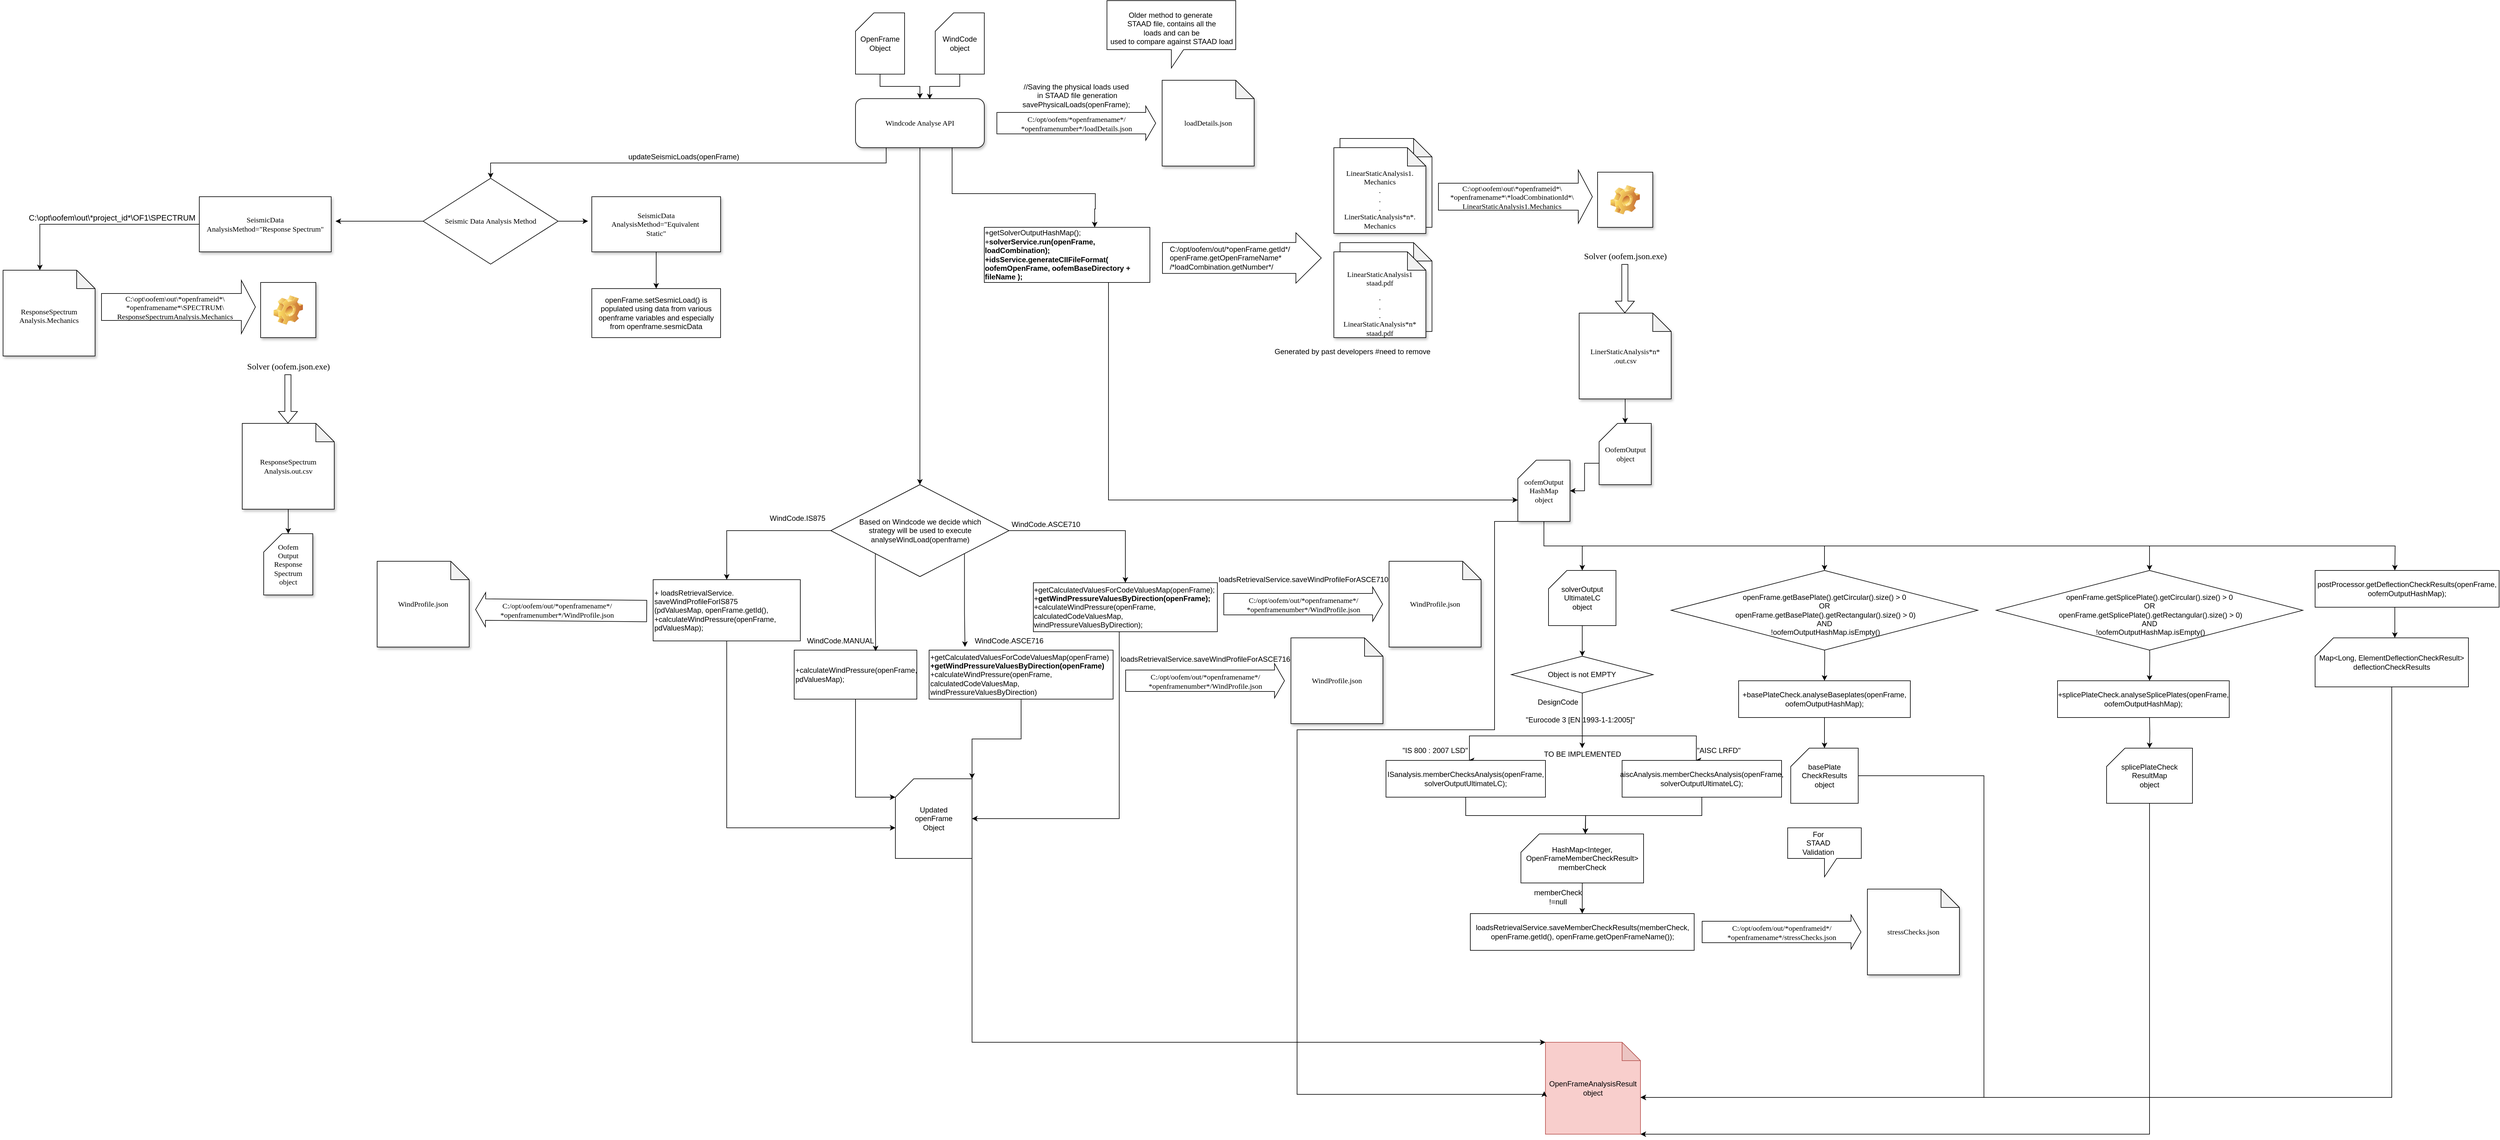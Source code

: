 <mxfile version="24.5.4" type="github">
  <diagram name="Page-1" id="gFpB4Y96WSaDHEssy0J5">
    <mxGraphModel dx="3086" dy="1885" grid="1" gridSize="10" guides="1" tooltips="1" connect="1" arrows="1" fold="1" page="1" pageScale="1" pageWidth="850" pageHeight="1100" math="0" shadow="0">
      <root>
        <mxCell id="0" />
        <mxCell id="1" parent="0" />
        <mxCell id="mAeNzz2RMLpjk2Fveywg-90" value="" style="shape=note;whiteSpace=wrap;html=1;backgroundOutline=1;darkOpacity=0.05;" vertex="1" parent="1">
          <mxGeometry x="1200" y="185" width="150" height="145" as="geometry" />
        </mxCell>
        <mxCell id="mAeNzz2RMLpjk2Fveywg-38" style="edgeStyle=orthogonalEdgeStyle;rounded=0;orthogonalLoop=1;jettySize=auto;html=1;exitX=0.5;exitY=1;exitDx=0;exitDy=0;entryX=0.5;entryY=0;entryDx=0;entryDy=0;" edge="1" parent="1" source="mAeNzz2RMLpjk2Fveywg-2" target="mAeNzz2RMLpjk2Fveywg-37">
          <mxGeometry relative="1" as="geometry">
            <Array as="points">
              <mxPoint x="460" y="200" />
              <mxPoint x="460" y="225" />
              <mxPoint x="-185" y="225" />
            </Array>
          </mxGeometry>
        </mxCell>
        <mxCell id="mAeNzz2RMLpjk2Fveywg-46" style="edgeStyle=orthogonalEdgeStyle;rounded=0;orthogonalLoop=1;jettySize=auto;html=1;exitX=0.5;exitY=1;exitDx=0;exitDy=0;entryX=0.5;entryY=0;entryDx=0;entryDy=0;entryPerimeter=0;" edge="1" parent="1" source="mAeNzz2RMLpjk2Fveywg-2" target="mAeNzz2RMLpjk2Fveywg-48">
          <mxGeometry relative="1" as="geometry">
            <mxPoint x="515" y="295" as="targetPoint" />
          </mxGeometry>
        </mxCell>
        <mxCell id="mAeNzz2RMLpjk2Fveywg-83" style="edgeStyle=orthogonalEdgeStyle;rounded=0;orthogonalLoop=1;jettySize=auto;html=1;exitX=0.75;exitY=1;exitDx=0;exitDy=0;" edge="1" parent="1" source="mAeNzz2RMLpjk2Fveywg-2">
          <mxGeometry relative="1" as="geometry">
            <mxPoint x="800" y="330" as="targetPoint" />
            <mxPoint x="567.5" y="250" as="sourcePoint" />
            <Array as="points">
              <mxPoint x="567" y="275" />
              <mxPoint x="801" y="275" />
              <mxPoint x="801" y="300" />
            </Array>
          </mxGeometry>
        </mxCell>
        <mxCell id="mAeNzz2RMLpjk2Fveywg-2" value="&lt;font style=&quot;font-size: 12px;&quot;&gt;Windcode Analyse API&lt;/font&gt;" style="rounded=1;whiteSpace=wrap;html=1;shadow=1;labelBackgroundColor=none;strokeWidth=1;fontFamily=Verdana;fontSize=8;align=center;" vertex="1" parent="1">
          <mxGeometry x="410" y="120" width="210" height="80" as="geometry" />
        </mxCell>
        <mxCell id="mAeNzz2RMLpjk2Fveywg-3" style="edgeStyle=orthogonalEdgeStyle;rounded=0;orthogonalLoop=1;jettySize=auto;html=1;exitX=0.5;exitY=1;exitDx=0;exitDy=0;exitPerimeter=0;entryX=0.5;entryY=0;entryDx=0;entryDy=0;" edge="1" parent="1" source="mAeNzz2RMLpjk2Fveywg-4" target="mAeNzz2RMLpjk2Fveywg-2">
          <mxGeometry relative="1" as="geometry" />
        </mxCell>
        <mxCell id="mAeNzz2RMLpjk2Fveywg-4" value="OpenFrame&lt;div&gt;Object&lt;/div&gt;" style="shape=card;whiteSpace=wrap;html=1;" vertex="1" parent="1">
          <mxGeometry x="410" y="-20" width="80" height="100" as="geometry" />
        </mxCell>
        <mxCell id="mAeNzz2RMLpjk2Fveywg-6" value="&lt;font style=&quot;font-size: 12px;&quot;&gt;SeismicData&lt;/font&gt;&lt;div style=&quot;font-size: 12px;&quot;&gt;&lt;font style=&quot;font-size: 12px;&quot;&gt;AnalysisMethod=&quot;Response Spectrum&quot;&lt;/font&gt;&lt;/div&gt;" style="whiteSpace=wrap;html=1;fontSize=8;fontFamily=Verdana;rounded=0;shadow=1;labelBackgroundColor=none;strokeWidth=1;strokeColor=default;align=center;verticalAlign=middle;fontColor=default;fillColor=default;" vertex="1" parent="1">
          <mxGeometry x="-660" y="280" width="215" height="90" as="geometry" />
        </mxCell>
        <mxCell id="mAeNzz2RMLpjk2Fveywg-8" value="&lt;br&gt;&lt;div style=&quot;&quot;&gt;&lt;font style=&quot;&quot;&gt;&lt;span style=&quot;background-color: initial; font-size: 12px;&quot;&gt;ResponseSpectrum&lt;/span&gt;&lt;/font&gt;&lt;/div&gt;&lt;div style=&quot;&quot;&gt;&lt;font style=&quot;&quot;&gt;&lt;span style=&quot;background-color: initial; font-size: 12px;&quot;&gt;Analysis&lt;/span&gt;&lt;span style=&quot;font-size: 12px;&quot;&gt;.Mechanics&lt;/span&gt;&lt;br&gt;&lt;/font&gt;&lt;/div&gt;" style="shape=note;whiteSpace=wrap;html=1;backgroundOutline=1;darkOpacity=0.05;rounded=0;shadow=1;strokeColor=default;strokeWidth=1;align=center;verticalAlign=middle;fontFamily=Verdana;fontSize=8;fontColor=default;labelBackgroundColor=none;fillColor=default;" vertex="1" parent="1">
          <mxGeometry x="-980" y="400" width="150" height="140" as="geometry" />
        </mxCell>
        <mxCell id="mAeNzz2RMLpjk2Fveywg-9" value="" style="shape=flexArrow;endArrow=classic;html=1;rounded=0;fontFamily=Verdana;fontSize=8;fontColor=default;labelBackgroundColor=none;width=35;endSize=5.09;" edge="1" parent="1">
          <mxGeometry width="50" height="50" relative="1" as="geometry">
            <mxPoint x="640" y="160" as="sourcePoint" />
            <mxPoint x="900" y="160" as="targetPoint" />
          </mxGeometry>
        </mxCell>
        <mxCell id="mAeNzz2RMLpjk2Fveywg-10" value="&lt;font style=&quot;text-wrap: wrap; font-size: 12px;&quot;&gt;C:/opt/oofem/*openframename*/&lt;/font&gt;&lt;div&gt;&lt;font style=&quot;text-wrap: wrap; font-size: 12px;&quot;&gt;*openframenumber*/loadDetails.json&lt;/font&gt;&lt;/div&gt;" style="edgeLabel;html=1;align=center;verticalAlign=middle;resizable=0;points=[];rounded=0;shadow=1;strokeColor=default;strokeWidth=1;fontFamily=Verdana;fontSize=8;fontColor=default;labelBackgroundColor=none;fillColor=default;" vertex="1" connectable="0" parent="mAeNzz2RMLpjk2Fveywg-9">
          <mxGeometry x="-0.764" y="3" relative="1" as="geometry">
            <mxPoint x="99" y="4" as="offset" />
          </mxGeometry>
        </mxCell>
        <mxCell id="mAeNzz2RMLpjk2Fveywg-11" value="&lt;font style=&quot;font-size: 14px;&quot;&gt;Solver (oofem.json.exe)&lt;/font&gt;" style="icon;html=1;image=img/clipart/Gear_128x128.png;rounded=0;shadow=1;strokeColor=default;strokeWidth=1;align=center;verticalAlign=middle;fontFamily=Verdana;fontSize=8;fontColor=default;labelBackgroundColor=none;fillColor=default;" vertex="1" parent="1">
          <mxGeometry x="-560" y="420" width="90" height="90" as="geometry" />
        </mxCell>
        <mxCell id="mAeNzz2RMLpjk2Fveywg-12" value="" style="shape=flexArrow;endArrow=classic;html=1;rounded=0;fontFamily=Verdana;fontSize=8;fontColor=default;labelBackgroundColor=none;" edge="1" parent="1">
          <mxGeometry width="50" height="50" relative="1" as="geometry">
            <mxPoint x="-515.5" y="570" as="sourcePoint" />
            <mxPoint x="-515.5" y="650" as="targetPoint" />
          </mxGeometry>
        </mxCell>
        <mxCell id="mAeNzz2RMLpjk2Fveywg-13" value="&lt;div style=&quot;&quot;&gt;&lt;span style=&quot;font-size: 12px;&quot;&gt;ResponseSpectrum&lt;/span&gt;&lt;/div&gt;&lt;div style=&quot;&quot;&gt;&lt;span style=&quot;font-size: 12px;&quot;&gt;Analysis.out.csv&lt;/span&gt;&lt;br&gt;&lt;/div&gt;" style="shape=note;whiteSpace=wrap;html=1;backgroundOutline=1;darkOpacity=0.05;rounded=0;shadow=1;strokeColor=default;strokeWidth=1;align=center;verticalAlign=middle;fontFamily=Verdana;fontSize=8;fontColor=default;labelBackgroundColor=none;fillColor=default;" vertex="1" parent="1">
          <mxGeometry x="-590" y="650" width="150" height="140" as="geometry" />
        </mxCell>
        <mxCell id="mAeNzz2RMLpjk2Fveywg-14" value="" style="shape=flexArrow;endArrow=classic;html=1;rounded=0;fontFamily=Verdana;fontSize=8;fontColor=default;labelBackgroundColor=none;width=44;endSize=7.33;endWidth=42;" edge="1" parent="1">
          <mxGeometry width="50" height="50" relative="1" as="geometry">
            <mxPoint x="-820" y="460" as="sourcePoint" />
            <mxPoint x="-568" y="460" as="targetPoint" />
            <Array as="points" />
          </mxGeometry>
        </mxCell>
        <mxCell id="mAeNzz2RMLpjk2Fveywg-15" value="&lt;span style=&quot;font-size: 12px; text-wrap: wrap;&quot;&gt;C:\opt\oofem\out\*openframeid*&lt;/span&gt;&lt;span style=&quot;background-color: initial; text-wrap: wrap; font-size: 12px;&quot;&gt;\&lt;/span&gt;&lt;div&gt;&lt;span style=&quot;background-color: initial; text-wrap: wrap; font-size: 12px;&quot;&gt;*openframename*\&lt;/span&gt;&lt;span style=&quot;background-color: initial; text-wrap: wrap; font-size: 12px;&quot;&gt;SPECTRUM\&lt;/span&gt;&lt;/div&gt;&lt;div&gt;&lt;span style=&quot;background-color: initial; text-wrap: wrap; font-size: 12px;&quot;&gt;ResponseSpectrum&lt;/span&gt;&lt;span style=&quot;text-wrap: wrap; background-color: initial; font-size: 12px;&quot;&gt;Analysis&lt;/span&gt;&lt;span style=&quot;text-wrap: wrap; background-color: initial; font-size: 12px;&quot;&gt;.Mechanics&lt;/span&gt;&lt;/div&gt;" style="edgeLabel;html=1;align=center;verticalAlign=middle;resizable=0;points=[];rounded=0;shadow=1;strokeColor=default;strokeWidth=1;fontFamily=Verdana;fontSize=8;fontColor=default;labelBackgroundColor=none;fillColor=default;" vertex="1" connectable="0" parent="mAeNzz2RMLpjk2Fveywg-14">
          <mxGeometry x="0.24" y="-4" relative="1" as="geometry">
            <mxPoint x="-36" y="-3" as="offset" />
          </mxGeometry>
        </mxCell>
        <mxCell id="mAeNzz2RMLpjk2Fveywg-16" value="&lt;font style=&quot;font-size: 12px;&quot;&gt;Oofem&lt;/font&gt;&lt;div&gt;&lt;font style=&quot;font-size: 12px;&quot;&gt;Output&lt;/font&gt;&lt;div&gt;&lt;font style=&quot;font-size: 12px;&quot;&gt;Response&lt;/font&gt;&lt;/div&gt;&lt;div&gt;&lt;font style=&quot;font-size: 12px;&quot;&gt;Spectrum&lt;/font&gt;&lt;/div&gt;&lt;/div&gt;&lt;div&gt;&lt;font style=&quot;font-size: 12px;&quot;&gt;object&lt;/font&gt;&lt;/div&gt;" style="shape=card;whiteSpace=wrap;html=1;rounded=0;shadow=1;strokeColor=default;strokeWidth=1;align=center;verticalAlign=middle;fontFamily=Verdana;fontSize=8;fontColor=default;labelBackgroundColor=none;fillColor=default;" vertex="1" parent="1">
          <mxGeometry x="-555" y="830" width="80" height="100" as="geometry" />
        </mxCell>
        <mxCell id="mAeNzz2RMLpjk2Fveywg-17" style="edgeStyle=orthogonalEdgeStyle;rounded=0;orthogonalLoop=1;jettySize=auto;html=1;exitX=0.5;exitY=1;exitDx=0;exitDy=0;exitPerimeter=0;entryX=0.5;entryY=0;entryDx=0;entryDy=0;entryPerimeter=0;fontFamily=Verdana;fontSize=8;fontColor=default;labelBackgroundColor=none;" edge="1" parent="1" source="mAeNzz2RMLpjk2Fveywg-13" target="mAeNzz2RMLpjk2Fveywg-16">
          <mxGeometry relative="1" as="geometry" />
        </mxCell>
        <mxCell id="mAeNzz2RMLpjk2Fveywg-18" value="WindCode object" style="shape=card;whiteSpace=wrap;html=1;" vertex="1" parent="1">
          <mxGeometry x="540" y="-20" width="80" height="100" as="geometry" />
        </mxCell>
        <mxCell id="mAeNzz2RMLpjk2Fveywg-19" style="edgeStyle=orthogonalEdgeStyle;rounded=0;orthogonalLoop=1;jettySize=auto;html=1;entryX=0.576;entryY=0.013;entryDx=0;entryDy=0;entryPerimeter=0;" edge="1" parent="1" source="mAeNzz2RMLpjk2Fveywg-18" target="mAeNzz2RMLpjk2Fveywg-2">
          <mxGeometry relative="1" as="geometry" />
        </mxCell>
        <mxCell id="mAeNzz2RMLpjk2Fveywg-23" value="&lt;div style=&quot;&quot;&gt;&lt;font style=&quot;&quot;&gt;&lt;font style=&quot;font-size: 12px;&quot;&gt;loadDetails.json&lt;/font&gt;&lt;br&gt;&lt;/font&gt;&lt;/div&gt;" style="shape=note;whiteSpace=wrap;html=1;backgroundOutline=1;darkOpacity=0.05;rounded=0;shadow=1;strokeColor=default;strokeWidth=1;align=center;verticalAlign=middle;fontFamily=Verdana;fontSize=8;fontColor=default;labelBackgroundColor=none;fillColor=default;" vertex="1" parent="1">
          <mxGeometry x="910" y="90" width="150" height="140" as="geometry" />
        </mxCell>
        <mxCell id="mAeNzz2RMLpjk2Fveywg-24" value="&lt;div&gt;//Saving the physical loads used&lt;/div&gt;&lt;div&gt;&amp;nbsp;in STAAD file generation&lt;/div&gt;&lt;div&gt;&lt;span style=&quot;white-space: normal;&quot;&gt;savePhysicalLoads(openFrame);&lt;/span&gt;&lt;/div&gt;" style="text;html=1;align=center;verticalAlign=middle;whiteSpace=wrap;rounded=0;" vertex="1" parent="1">
          <mxGeometry x="630" y="100" width="280" height="30" as="geometry" />
        </mxCell>
        <mxCell id="mAeNzz2RMLpjk2Fveywg-25" value="updateSeismicLoads(openFrame)" style="text;html=1;align=center;verticalAlign=middle;whiteSpace=wrap;rounded=0;" vertex="1" parent="1">
          <mxGeometry x="100" y="200" width="60" height="30" as="geometry" />
        </mxCell>
        <mxCell id="mAeNzz2RMLpjk2Fveywg-45" style="edgeStyle=orthogonalEdgeStyle;rounded=0;orthogonalLoop=1;jettySize=auto;html=1;exitX=0.5;exitY=1;exitDx=0;exitDy=0;entryX=0.5;entryY=0;entryDx=0;entryDy=0;" edge="1" parent="1" source="mAeNzz2RMLpjk2Fveywg-26" target="mAeNzz2RMLpjk2Fveywg-44">
          <mxGeometry relative="1" as="geometry" />
        </mxCell>
        <mxCell id="mAeNzz2RMLpjk2Fveywg-26" value="&lt;font style=&quot;font-size: 12px;&quot;&gt;SeismicData&lt;/font&gt;&lt;div style=&quot;font-size: 12px;&quot;&gt;&lt;span style=&quot;background-color: initial;&quot;&gt;&lt;font style=&quot;font-size: 12px;&quot;&gt;AnalysisMethod=&quot;Equivalent&amp;nbsp;&lt;/font&gt;&lt;/span&gt;&lt;/div&gt;&lt;div style=&quot;font-size: 12px;&quot;&gt;&lt;span style=&quot;background-color: initial;&quot;&gt;&lt;font style=&quot;font-size: 12px;&quot;&gt;Static&quot;&lt;/font&gt;&lt;/span&gt;&lt;br&gt;&lt;/div&gt;" style="whiteSpace=wrap;html=1;fontSize=8;fontFamily=Verdana;rounded=0;shadow=1;labelBackgroundColor=none;strokeWidth=1;strokeColor=default;align=center;verticalAlign=middle;fontColor=default;fillColor=default;" vertex="1" parent="1">
          <mxGeometry x="-20" y="280" width="210" height="90" as="geometry" />
        </mxCell>
        <mxCell id="mAeNzz2RMLpjk2Fveywg-29" value="&lt;font style=&quot;font-size: 13px;&quot;&gt;C:\opt\oofem\out\*project_id*\OF1\SPECTRUM&lt;/font&gt;" style="text;whiteSpace=wrap;html=1;" vertex="1" parent="1">
          <mxGeometry x="-940" y="300" width="330" height="40" as="geometry" />
        </mxCell>
        <mxCell id="mAeNzz2RMLpjk2Fveywg-37" value="&lt;font style=&quot;font-family: Verdana;&quot;&gt;Seismic Data&amp;nbsp;&lt;/font&gt;&lt;span style=&quot;font-family: Verdana; background-color: initial;&quot;&gt;Analysis Method&lt;/span&gt;" style="rhombus;whiteSpace=wrap;html=1;" vertex="1" parent="1">
          <mxGeometry x="-295" y="250" width="220" height="140" as="geometry" />
        </mxCell>
        <mxCell id="mAeNzz2RMLpjk2Fveywg-39" style="edgeStyle=orthogonalEdgeStyle;rounded=0;orthogonalLoop=1;jettySize=auto;html=1;exitX=0;exitY=0.5;exitDx=0;exitDy=0;entryX=0;entryY=0;entryDx=60;entryDy=0;entryPerimeter=0;" edge="1" parent="1" source="mAeNzz2RMLpjk2Fveywg-6" target="mAeNzz2RMLpjk2Fveywg-8">
          <mxGeometry relative="1" as="geometry" />
        </mxCell>
        <mxCell id="mAeNzz2RMLpjk2Fveywg-40" style="edgeStyle=orthogonalEdgeStyle;rounded=0;orthogonalLoop=1;jettySize=auto;html=1;exitX=0;exitY=0.5;exitDx=0;exitDy=0;entryX=1.033;entryY=0.444;entryDx=0;entryDy=0;entryPerimeter=0;" edge="1" parent="1" source="mAeNzz2RMLpjk2Fveywg-37" target="mAeNzz2RMLpjk2Fveywg-6">
          <mxGeometry relative="1" as="geometry" />
        </mxCell>
        <mxCell id="mAeNzz2RMLpjk2Fveywg-41" style="edgeStyle=orthogonalEdgeStyle;rounded=0;orthogonalLoop=1;jettySize=auto;html=1;exitX=1;exitY=0.5;exitDx=0;exitDy=0;entryX=-0.029;entryY=0.444;entryDx=0;entryDy=0;entryPerimeter=0;" edge="1" parent="1" source="mAeNzz2RMLpjk2Fveywg-37" target="mAeNzz2RMLpjk2Fveywg-26">
          <mxGeometry relative="1" as="geometry" />
        </mxCell>
        <mxCell id="mAeNzz2RMLpjk2Fveywg-44" value="openFrame.setSesmicLoad() is populated using data from various openframe variables and especially from openframe.sesmicData" style="rounded=0;whiteSpace=wrap;html=1;" vertex="1" parent="1">
          <mxGeometry x="-20" y="430" width="210" height="80" as="geometry" />
        </mxCell>
        <mxCell id="mAeNzz2RMLpjk2Fveywg-51" style="edgeStyle=orthogonalEdgeStyle;rounded=0;orthogonalLoop=1;jettySize=auto;html=1;exitX=0;exitY=0.5;exitDx=0;exitDy=0;entryX=0.5;entryY=0;entryDx=0;entryDy=0;" edge="1" parent="1" source="mAeNzz2RMLpjk2Fveywg-48" target="mAeNzz2RMLpjk2Fveywg-52">
          <mxGeometry relative="1" as="geometry">
            <mxPoint x="350.0" y="430" as="targetPoint" />
          </mxGeometry>
        </mxCell>
        <mxCell id="mAeNzz2RMLpjk2Fveywg-67" style="edgeStyle=orthogonalEdgeStyle;rounded=0;orthogonalLoop=1;jettySize=auto;html=1;exitX=1;exitY=1;exitDx=0;exitDy=0;entryX=0.195;entryY=-0.066;entryDx=0;entryDy=0;entryPerimeter=0;" edge="1" parent="1" source="mAeNzz2RMLpjk2Fveywg-48" target="mAeNzz2RMLpjk2Fveywg-65">
          <mxGeometry relative="1" as="geometry">
            <mxPoint x="587.143" y="880" as="targetPoint" />
          </mxGeometry>
        </mxCell>
        <mxCell id="mAeNzz2RMLpjk2Fveywg-68" style="edgeStyle=orthogonalEdgeStyle;rounded=0;orthogonalLoop=1;jettySize=auto;html=1;exitX=1;exitY=0.5;exitDx=0;exitDy=0;entryX=0.5;entryY=0;entryDx=0;entryDy=0;" edge="1" parent="1" source="mAeNzz2RMLpjk2Fveywg-48" target="mAeNzz2RMLpjk2Fveywg-59">
          <mxGeometry relative="1" as="geometry" />
        </mxCell>
        <mxCell id="mAeNzz2RMLpjk2Fveywg-48" value="Based on Windcode we decide which&lt;div&gt;strategy will be used to execute&lt;/div&gt;&lt;div&gt;analyseWindLoad(openframe)&lt;br&gt;&lt;/div&gt;" style="rhombus;whiteSpace=wrap;html=1;" vertex="1" parent="1">
          <mxGeometry x="369.69" y="750" width="290.62" height="150" as="geometry" />
        </mxCell>
        <mxCell id="mAeNzz2RMLpjk2Fveywg-52" value="&lt;span style=&quot;background-color: initial;&quot;&gt;+ loadsRetrievalService.&lt;/span&gt;&lt;br&gt;&lt;span style=&quot;background-color: initial;&quot;&gt;saveWindProfileForIS875&lt;/span&gt;&lt;br&gt;&lt;span style=&quot;background-color: initial;&quot;&gt;(&lt;/span&gt;&lt;span style=&quot;background-color: initial;&quot;&gt;pdValuesMap, openFrame.getId(),&amp;nbsp;&lt;/span&gt;&lt;br&gt;&lt;div style=&quot;&quot;&gt;&lt;span style=&quot;background-color: initial;&quot;&gt;+calculateWindPressure(openFrame, pdValuesMap);&lt;/span&gt;&lt;/div&gt;" style="rounded=0;whiteSpace=wrap;html=1;align=left;" vertex="1" parent="1">
          <mxGeometry x="80" y="905" width="240" height="100" as="geometry" />
        </mxCell>
        <mxCell id="mAeNzz2RMLpjk2Fveywg-53" value="WindCode.IS875" style="text;html=1;align=center;verticalAlign=middle;resizable=0;points=[];autosize=1;strokeColor=none;fillColor=none;" vertex="1" parent="1">
          <mxGeometry x="259.69" y="790" width="110" height="30" as="geometry" />
        </mxCell>
        <mxCell id="mAeNzz2RMLpjk2Fveywg-55" value="WindCode.ASCE716" style="text;html=1;align=center;verticalAlign=middle;resizable=0;points=[];autosize=1;strokeColor=none;fillColor=none;" vertex="1" parent="1">
          <mxGeometry x="590" y="990" width="140" height="30" as="geometry" />
        </mxCell>
        <mxCell id="mAeNzz2RMLpjk2Fveywg-56" value="WindCode.ASCE710" style="text;html=1;align=center;verticalAlign=middle;resizable=0;points=[];autosize=1;strokeColor=none;fillColor=none;" vertex="1" parent="1">
          <mxGeometry x="650" y="800" width="140" height="30" as="geometry" />
        </mxCell>
        <mxCell id="mAeNzz2RMLpjk2Fveywg-58" value="+calculateWindPressure(openFrame, pdValuesMap);" style="rounded=0;whiteSpace=wrap;html=1;align=left;" vertex="1" parent="1">
          <mxGeometry x="310" y="1020" width="200" height="80" as="geometry" />
        </mxCell>
        <mxCell id="mAeNzz2RMLpjk2Fveywg-59" value="&lt;div style=&quot;text-align: left;&quot;&gt;&lt;span style=&quot;background-color: initial;&quot;&gt;+getCalculatedValuesForCodeValuesMap(openFrame);&lt;/span&gt;&lt;/div&gt;&lt;div&gt;&lt;div style=&quot;text-align: left;&quot;&gt;&lt;span style=&quot;background-color: initial;&quot;&gt;+&lt;/span&gt;&lt;b style=&quot;background-color: initial;&quot;&gt;getWindPressureValuesByDirection(openFrame);&lt;/b&gt;&lt;/div&gt;&lt;div style=&quot;text-align: left;&quot;&gt;+calculateWindPressure(openFrame, calculatedCodeValuesMap, windPressureValuesByDirection);&lt;br&gt;&lt;/div&gt;&lt;/div&gt;" style="rounded=0;whiteSpace=wrap;html=1;" vertex="1" parent="1">
          <mxGeometry x="700" y="910" width="300" height="80" as="geometry" />
        </mxCell>
        <mxCell id="mAeNzz2RMLpjk2Fveywg-62" value="WindCode.MANUAL" style="text;html=1;align=center;verticalAlign=middle;resizable=0;points=[];autosize=1;strokeColor=none;fillColor=none;" vertex="1" parent="1">
          <mxGeometry x="320" y="990" width="130" height="30" as="geometry" />
        </mxCell>
        <mxCell id="mAeNzz2RMLpjk2Fveywg-65" value="+getCalculatedValuesForCodeValuesMap(openFrame)&lt;div&gt;&lt;b&gt;+getWindPressureValuesByDirection(openFrame)&lt;/b&gt;&lt;br&gt;&lt;/div&gt;&lt;div&gt;+calculateWindPressure(openFrame, calculatedCodeValuesMap, windPressureValuesByDirection)&lt;/div&gt;" style="rounded=0;whiteSpace=wrap;html=1;align=left;" vertex="1" parent="1">
          <mxGeometry x="530" y="1020" width="300" height="80" as="geometry" />
        </mxCell>
        <mxCell id="mAeNzz2RMLpjk2Fveywg-66" style="edgeStyle=orthogonalEdgeStyle;rounded=0;orthogonalLoop=1;jettySize=auto;html=1;exitX=0;exitY=1;exitDx=0;exitDy=0;entryX=0.664;entryY=0.023;entryDx=0;entryDy=0;entryPerimeter=0;" edge="1" parent="1" source="mAeNzz2RMLpjk2Fveywg-48" target="mAeNzz2RMLpjk2Fveywg-58">
          <mxGeometry relative="1" as="geometry" />
        </mxCell>
        <mxCell id="mAeNzz2RMLpjk2Fveywg-70" value="" style="shape=flexArrow;endArrow=classic;html=1;rounded=0;fontFamily=Verdana;fontSize=8;fontColor=default;labelBackgroundColor=none;width=35;endSize=5.09;" edge="1" parent="1">
          <mxGeometry width="50" height="50" relative="1" as="geometry">
            <mxPoint x="1010" y="945" as="sourcePoint" />
            <mxPoint x="1270" y="945" as="targetPoint" />
          </mxGeometry>
        </mxCell>
        <mxCell id="mAeNzz2RMLpjk2Fveywg-71" value="&lt;font style=&quot;text-wrap: wrap; font-size: 12px;&quot;&gt;C:/opt/oofem/out/*openframename*/&lt;/font&gt;&lt;div&gt;&lt;font style=&quot;text-wrap: wrap; font-size: 12px;&quot;&gt;*openframenumber*/WindProfile.json&lt;/font&gt;&lt;/div&gt;" style="edgeLabel;html=1;align=center;verticalAlign=middle;resizable=0;points=[];rounded=0;shadow=1;strokeColor=default;strokeWidth=1;fontFamily=Verdana;fontSize=8;fontColor=default;labelBackgroundColor=none;fillColor=default;" vertex="1" connectable="0" parent="mAeNzz2RMLpjk2Fveywg-70">
          <mxGeometry x="-0.764" y="3" relative="1" as="geometry">
            <mxPoint x="99" y="4" as="offset" />
          </mxGeometry>
        </mxCell>
        <mxCell id="mAeNzz2RMLpjk2Fveywg-72" value="&lt;div style=&quot;&quot;&gt;&lt;font style=&quot;&quot;&gt;&lt;font style=&quot;font-size: 12px;&quot;&gt;WindProfile.json&lt;/font&gt;&lt;br&gt;&lt;/font&gt;&lt;/div&gt;" style="shape=note;whiteSpace=wrap;html=1;backgroundOutline=1;darkOpacity=0.05;rounded=0;shadow=1;strokeColor=default;strokeWidth=1;align=center;verticalAlign=middle;fontFamily=Verdana;fontSize=8;fontColor=default;labelBackgroundColor=none;fillColor=default;" vertex="1" parent="1">
          <mxGeometry x="1280" y="875" width="150" height="140" as="geometry" />
        </mxCell>
        <mxCell id="mAeNzz2RMLpjk2Fveywg-73" value="loadsRetrievalService.saveWindProfileForASCE710" style="text;html=1;align=center;verticalAlign=middle;resizable=0;points=[];autosize=1;strokeColor=none;fillColor=none;" vertex="1" parent="1">
          <mxGeometry x="990" y="890" width="300" height="30" as="geometry" />
        </mxCell>
        <mxCell id="mAeNzz2RMLpjk2Fveywg-74" value="" style="shape=flexArrow;endArrow=classic;html=1;rounded=0;fontFamily=Verdana;fontSize=8;fontColor=default;labelBackgroundColor=none;width=35;endSize=5.09;" edge="1" parent="1">
          <mxGeometry width="50" height="50" relative="1" as="geometry">
            <mxPoint x="850" y="1070" as="sourcePoint" />
            <mxPoint x="1110" y="1070" as="targetPoint" />
          </mxGeometry>
        </mxCell>
        <mxCell id="mAeNzz2RMLpjk2Fveywg-75" value="&lt;font style=&quot;text-wrap: wrap; font-size: 12px;&quot;&gt;C:/opt/oofem/out/*openframename*/&lt;/font&gt;&lt;div&gt;&lt;font style=&quot;text-wrap: wrap; font-size: 12px;&quot;&gt;*openframenumber*/WindProfile.json&lt;/font&gt;&lt;/div&gt;" style="edgeLabel;html=1;align=center;verticalAlign=middle;resizable=0;points=[];rounded=0;shadow=1;strokeColor=default;strokeWidth=1;fontFamily=Verdana;fontSize=8;fontColor=default;labelBackgroundColor=none;fillColor=default;" vertex="1" connectable="0" parent="mAeNzz2RMLpjk2Fveywg-74">
          <mxGeometry x="-0.764" y="3" relative="1" as="geometry">
            <mxPoint x="99" y="4" as="offset" />
          </mxGeometry>
        </mxCell>
        <mxCell id="mAeNzz2RMLpjk2Fveywg-76" value="&lt;div style=&quot;&quot;&gt;&lt;font style=&quot;&quot;&gt;&lt;font style=&quot;font-size: 12px;&quot;&gt;WindProfile.json&lt;/font&gt;&lt;br&gt;&lt;/font&gt;&lt;/div&gt;" style="shape=note;whiteSpace=wrap;html=1;backgroundOutline=1;darkOpacity=0.05;rounded=0;shadow=1;strokeColor=default;strokeWidth=1;align=center;verticalAlign=middle;fontFamily=Verdana;fontSize=8;fontColor=default;labelBackgroundColor=none;fillColor=default;" vertex="1" parent="1">
          <mxGeometry x="1120" y="1000" width="150" height="140" as="geometry" />
        </mxCell>
        <mxCell id="mAeNzz2RMLpjk2Fveywg-77" value="loadsRetrievalService.saveWindProfileForASCE716" style="text;html=1;align=center;verticalAlign=middle;resizable=0;points=[];autosize=1;strokeColor=none;fillColor=none;" vertex="1" parent="1">
          <mxGeometry x="830" y="1020" width="300" height="30" as="geometry" />
        </mxCell>
        <mxCell id="mAeNzz2RMLpjk2Fveywg-78" value="" style="shape=flexArrow;endArrow=classic;html=1;rounded=0;fontFamily=Verdana;fontSize=8;fontColor=default;labelBackgroundColor=none;width=35;endSize=5.09;" edge="1" parent="1">
          <mxGeometry width="50" height="50" relative="1" as="geometry">
            <mxPoint x="70" y="956.22" as="sourcePoint" />
            <mxPoint x="-210" y="953.79" as="targetPoint" />
          </mxGeometry>
        </mxCell>
        <mxCell id="mAeNzz2RMLpjk2Fveywg-79" value="&lt;font style=&quot;text-wrap: wrap; font-size: 12px;&quot;&gt;C:/opt/oofem/out/*openframename*/&lt;/font&gt;&lt;div&gt;&lt;font style=&quot;text-wrap: wrap; font-size: 12px;&quot;&gt;*openframenumber*/WindProfile.json&lt;/font&gt;&lt;/div&gt;" style="edgeLabel;html=1;align=center;verticalAlign=middle;resizable=0;points=[];rounded=0;shadow=1;strokeColor=default;strokeWidth=1;fontFamily=Verdana;fontSize=8;fontColor=default;labelBackgroundColor=none;fillColor=default;" vertex="1" connectable="0" parent="mAeNzz2RMLpjk2Fveywg-78">
          <mxGeometry x="-0.764" y="3" relative="1" as="geometry">
            <mxPoint x="-114" y="-4" as="offset" />
          </mxGeometry>
        </mxCell>
        <mxCell id="mAeNzz2RMLpjk2Fveywg-80" value="&lt;div style=&quot;&quot;&gt;&lt;font style=&quot;&quot;&gt;&lt;font style=&quot;font-size: 12px;&quot;&gt;WindProfile.json&lt;/font&gt;&lt;br&gt;&lt;/font&gt;&lt;/div&gt;" style="shape=note;whiteSpace=wrap;html=1;backgroundOutline=1;darkOpacity=0.05;rounded=0;shadow=1;strokeColor=default;strokeWidth=1;align=center;verticalAlign=middle;fontFamily=Verdana;fontSize=8;fontColor=default;labelBackgroundColor=none;fillColor=default;" vertex="1" parent="1">
          <mxGeometry x="-370" y="875" width="150" height="140" as="geometry" />
        </mxCell>
        <mxCell id="mAeNzz2RMLpjk2Fveywg-82" value="&lt;div style=&quot;text-align: left;&quot;&gt;&lt;span style=&quot;background-color: initial;&quot;&gt;+getSolverOutputHashMap();&lt;/span&gt;&lt;/div&gt;&lt;div style=&quot;text-align: left;&quot;&gt;+&lt;b&gt;solverService.run(openFrame, loadCombination);&lt;/b&gt;&lt;br&gt;&lt;/div&gt;&lt;div style=&quot;text-align: left;&quot;&gt;&lt;b&gt;+&lt;/b&gt;&lt;span style=&quot;background-color: initial; text-align: center;&quot;&gt;&lt;b&gt;idsService.&lt;/b&gt;&lt;/span&gt;&lt;b style=&quot;background-color: initial; text-align: center;&quot;&gt;generateCIIFileFormat(&lt;/b&gt;&lt;/div&gt;&lt;div style=&quot;text-align: left;&quot;&gt;&lt;b style=&quot;background-color: initial; text-align: center;&quot;&gt;oofemOpenFrame, oofemBaseDirectory + fileName );&lt;/b&gt;&lt;/div&gt;" style="rounded=0;whiteSpace=wrap;html=1;" vertex="1" parent="1">
          <mxGeometry x="620" y="330" width="270" height="90" as="geometry" />
        </mxCell>
        <mxCell id="mAeNzz2RMLpjk2Fveywg-86" value="&lt;div style=&quot;&quot;&gt;&lt;font style=&quot;&quot;&gt;&lt;font style=&quot;font-size: 12px;&quot;&gt;&lt;br&gt;&lt;/font&gt;&lt;/font&gt;&lt;/div&gt;&lt;div style=&quot;&quot;&gt;&lt;font style=&quot;&quot;&gt;&lt;font style=&quot;font-size: 12px;&quot;&gt;&lt;br&gt;&lt;/font&gt;&lt;/font&gt;&lt;/div&gt;&lt;div style=&quot;&quot;&gt;&lt;font style=&quot;&quot;&gt;&lt;font style=&quot;font-size: 12px;&quot;&gt;LinearStaticAnalysis1.&lt;/font&gt;&lt;/font&gt;&lt;/div&gt;&lt;div style=&quot;&quot;&gt;&lt;font style=&quot;&quot;&gt;&lt;font style=&quot;font-size: 12px;&quot;&gt;Mechanics&lt;/font&gt;&lt;br&gt;&lt;/font&gt;&lt;/div&gt;&lt;div style=&quot;&quot;&gt;&lt;font style=&quot;&quot;&gt;&lt;font style=&quot;font-size: 12px;&quot;&gt;.&lt;/font&gt;&lt;/font&gt;&lt;/div&gt;&lt;div style=&quot;&quot;&gt;&lt;font style=&quot;&quot;&gt;&lt;font style=&quot;font-size: 12px;&quot;&gt;.&lt;/font&gt;&lt;/font&gt;&lt;/div&gt;&lt;div style=&quot;&quot;&gt;&lt;font style=&quot;&quot;&gt;&lt;font style=&quot;font-size: 12px;&quot;&gt;.&lt;/font&gt;&lt;/font&gt;&lt;/div&gt;&lt;div style=&quot;&quot;&gt;&lt;font style=&quot;&quot;&gt;&lt;font style=&quot;font-size: 12px;&quot;&gt;LinerStaticAnalysis*n*.&lt;/font&gt;&lt;/font&gt;&lt;/div&gt;&lt;div style=&quot;&quot;&gt;&lt;font style=&quot;&quot;&gt;&lt;font style=&quot;font-size: 12px;&quot;&gt;Mechanics&lt;/font&gt;&lt;/font&gt;&lt;/div&gt;" style="shape=note;whiteSpace=wrap;html=1;backgroundOutline=1;darkOpacity=0.05;rounded=0;shadow=1;strokeColor=default;strokeWidth=1;align=center;verticalAlign=middle;fontFamily=Verdana;fontSize=8;fontColor=default;labelBackgroundColor=none;fillColor=default;" vertex="1" parent="1">
          <mxGeometry x="1190" y="200" width="150" height="140" as="geometry" />
        </mxCell>
        <mxCell id="mAeNzz2RMLpjk2Fveywg-84" value="" style="shape=flexArrow;endArrow=classic;html=1;rounded=0;fontFamily=Verdana;fontSize=8;fontColor=default;labelBackgroundColor=none;width=50.588;endSize=13.471;endWidth=30.588;" edge="1" parent="1">
          <mxGeometry width="50" height="50" relative="1" as="geometry">
            <mxPoint x="910" y="380" as="sourcePoint" />
            <mxPoint x="1170" y="380" as="targetPoint" />
          </mxGeometry>
        </mxCell>
        <mxCell id="mAeNzz2RMLpjk2Fveywg-85" value="&lt;div style=&quot;text-align: left; font-family: Helvetica; font-size: 12px;&quot;&gt;C:/opt/oofem/out/*openFrame.getId*/&lt;/div&gt;&lt;div style=&quot;text-align: left; font-family: Helvetica; font-size: 12px;&quot;&gt;&lt;span style=&quot;background-color: initial; text-align: center;&quot;&gt;openFrame.getOpenFrameName*&lt;/span&gt;&lt;/div&gt;&lt;div style=&quot;text-align: left; font-family: Helvetica; font-size: 12px;&quot;&gt;&lt;span style=&quot;background-color: initial; text-align: center;&quot;&gt;/*loadCombination.getNumber*/&lt;/span&gt;&lt;/div&gt;" style="edgeLabel;html=1;align=center;verticalAlign=middle;resizable=0;points=[];rounded=0;shadow=1;strokeColor=default;strokeWidth=1;fontFamily=Verdana;fontSize=8;fontColor=default;labelBackgroundColor=none;fillColor=default;" vertex="1" connectable="0" parent="mAeNzz2RMLpjk2Fveywg-84">
          <mxGeometry x="-0.764" y="3" relative="1" as="geometry">
            <mxPoint x="79" y="3" as="offset" />
          </mxGeometry>
        </mxCell>
        <mxCell id="mAeNzz2RMLpjk2Fveywg-92" value="" style="shape=note;whiteSpace=wrap;html=1;backgroundOutline=1;darkOpacity=0.05;" vertex="1" parent="1">
          <mxGeometry x="1200" y="355" width="150" height="145" as="geometry" />
        </mxCell>
        <mxCell id="mAeNzz2RMLpjk2Fveywg-93" value="&lt;div style=&quot;&quot;&gt;&lt;font style=&quot;&quot;&gt;&lt;font style=&quot;font-size: 12px;&quot;&gt;&lt;br&gt;&lt;/font&gt;&lt;/font&gt;&lt;/div&gt;&lt;div style=&quot;&quot;&gt;&lt;font style=&quot;&quot;&gt;&lt;font style=&quot;font-size: 12px;&quot;&gt;&lt;br&gt;&lt;/font&gt;&lt;/font&gt;&lt;/div&gt;&lt;div style=&quot;&quot;&gt;&lt;font style=&quot;&quot;&gt;&lt;font style=&quot;font-size: 12px;&quot;&gt;LinearStaticAnalysis1&lt;/font&gt;&lt;/font&gt;&lt;/div&gt;&lt;div style=&quot;&quot;&gt;&lt;font style=&quot;&quot;&gt;&lt;font style=&quot;font-size: 12px;&quot;&gt;staad.pdf&lt;/font&gt;&lt;/font&gt;&lt;/div&gt;&lt;div style=&quot;&quot;&gt;&lt;font style=&quot;&quot;&gt;&lt;br&gt;&lt;/font&gt;&lt;/div&gt;&lt;div style=&quot;&quot;&gt;&lt;font style=&quot;&quot;&gt;&lt;font style=&quot;font-size: 12px;&quot;&gt;.&lt;/font&gt;&lt;/font&gt;&lt;/div&gt;&lt;div style=&quot;&quot;&gt;&lt;font style=&quot;&quot;&gt;&lt;font style=&quot;font-size: 12px;&quot;&gt;.&lt;/font&gt;&lt;/font&gt;&lt;/div&gt;&lt;div style=&quot;&quot;&gt;&lt;font style=&quot;&quot;&gt;&lt;font style=&quot;font-size: 12px;&quot;&gt;.&lt;/font&gt;&lt;/font&gt;&lt;/div&gt;&lt;div style=&quot;&quot;&gt;&lt;div&gt;&lt;font style=&quot;font-size: 12px;&quot;&gt;LinearStaticAnalysis*n*&lt;/font&gt;&lt;/div&gt;&lt;div&gt;&lt;font style=&quot;font-size: 12px;&quot;&gt;staad.pdf&lt;/font&gt;&lt;/div&gt;&lt;/div&gt;" style="shape=note;whiteSpace=wrap;html=1;backgroundOutline=1;darkOpacity=0.05;rounded=0;shadow=1;strokeColor=default;strokeWidth=1;align=center;verticalAlign=middle;fontFamily=Verdana;fontSize=8;fontColor=default;labelBackgroundColor=none;fillColor=default;" vertex="1" parent="1">
          <mxGeometry x="1190" y="370" width="150" height="140" as="geometry" />
        </mxCell>
        <mxCell id="mAeNzz2RMLpjk2Fveywg-94" value="&lt;font style=&quot;font-size: 14px;&quot;&gt;Solver (oofem.json.exe)&lt;/font&gt;" style="icon;html=1;image=img/clipart/Gear_128x128.png;rounded=0;shadow=1;strokeColor=default;strokeWidth=1;align=center;verticalAlign=middle;fontFamily=Verdana;fontSize=8;fontColor=default;labelBackgroundColor=none;fillColor=default;" vertex="1" parent="1">
          <mxGeometry x="1620" y="240" width="90" height="90" as="geometry" />
        </mxCell>
        <mxCell id="mAeNzz2RMLpjk2Fveywg-95" value="" style="shape=flexArrow;endArrow=classic;html=1;rounded=0;fontFamily=Verdana;fontSize=8;fontColor=default;labelBackgroundColor=none;" edge="1" parent="1">
          <mxGeometry width="50" height="50" relative="1" as="geometry">
            <mxPoint x="1664.5" y="390" as="sourcePoint" />
            <mxPoint x="1664.5" y="470" as="targetPoint" />
          </mxGeometry>
        </mxCell>
        <mxCell id="mAeNzz2RMLpjk2Fveywg-96" value="&lt;div style=&quot;&quot;&gt;&lt;span style=&quot;font-size: 12px; background-color: initial;&quot;&gt;LinerStaticAnalysis*n*&lt;/span&gt;&lt;/div&gt;&lt;div style=&quot;&quot;&gt;&lt;span style=&quot;font-size: 12px; background-color: initial;&quot;&gt;.out.csv&lt;/span&gt;&lt;br&gt;&lt;/div&gt;" style="shape=note;whiteSpace=wrap;html=1;backgroundOutline=1;darkOpacity=0.05;rounded=0;shadow=1;strokeColor=default;strokeWidth=1;align=center;verticalAlign=middle;fontFamily=Verdana;fontSize=8;fontColor=default;labelBackgroundColor=none;fillColor=default;" vertex="1" parent="1">
          <mxGeometry x="1590" y="470" width="150" height="140" as="geometry" />
        </mxCell>
        <mxCell id="mAeNzz2RMLpjk2Fveywg-97" value="" style="shape=flexArrow;endArrow=classic;html=1;rounded=0;fontFamily=Verdana;fontSize=8;fontColor=default;labelBackgroundColor=none;width=44;endSize=7.33;endWidth=42;" edge="1" parent="1">
          <mxGeometry width="50" height="50" relative="1" as="geometry">
            <mxPoint x="1360" y="280" as="sourcePoint" />
            <mxPoint x="1612" y="280" as="targetPoint" />
            <Array as="points" />
          </mxGeometry>
        </mxCell>
        <mxCell id="mAeNzz2RMLpjk2Fveywg-98" value="&lt;span style=&quot;font-size: 12px; text-wrap: wrap;&quot;&gt;C:\opt\oofem\out\*openframeid*&lt;/span&gt;&lt;span style=&quot;background-color: initial; text-wrap: wrap; font-size: 12px;&quot;&gt;\&lt;/span&gt;&lt;div&gt;&lt;span style=&quot;background-color: initial; text-wrap: wrap; font-size: 12px;&quot;&gt;*openframename*\&lt;/span&gt;&lt;span style=&quot;background-color: initial; text-wrap: wrap; font-size: 12px;&quot;&gt;*loadCombinationId*\&lt;/span&gt;&lt;/div&gt;&lt;div&gt;&lt;span style=&quot;font-size: 12px; text-wrap: wrap; background-color: initial;&quot;&gt;LinearStaticAnalysis1&lt;/span&gt;&lt;span style=&quot;text-wrap: wrap; background-color: initial; font-size: 12px;&quot;&gt;.Mechanics&lt;/span&gt;&lt;/div&gt;" style="edgeLabel;html=1;align=center;verticalAlign=middle;resizable=0;points=[];rounded=0;shadow=1;strokeColor=default;strokeWidth=1;fontFamily=Verdana;fontSize=8;fontColor=default;labelBackgroundColor=none;fillColor=default;" vertex="1" connectable="0" parent="mAeNzz2RMLpjk2Fveywg-97">
          <mxGeometry x="0.24" y="-4" relative="1" as="geometry">
            <mxPoint x="-36" y="-3" as="offset" />
          </mxGeometry>
        </mxCell>
        <mxCell id="mAeNzz2RMLpjk2Fveywg-99" value="&lt;span style=&quot;font-size: 12px;&quot;&gt;OofemOutput&lt;/span&gt;&lt;br&gt;&lt;div&gt;&lt;font style=&quot;font-size: 12px;&quot;&gt;object&lt;/font&gt;&lt;/div&gt;" style="shape=card;whiteSpace=wrap;html=1;rounded=0;shadow=1;strokeColor=default;strokeWidth=1;align=center;verticalAlign=middle;fontFamily=Verdana;fontSize=8;fontColor=default;labelBackgroundColor=none;fillColor=default;" vertex="1" parent="1">
          <mxGeometry x="1622.5" y="650" width="85" height="100" as="geometry" />
        </mxCell>
        <mxCell id="mAeNzz2RMLpjk2Fveywg-100" style="edgeStyle=orthogonalEdgeStyle;rounded=0;orthogonalLoop=1;jettySize=auto;html=1;exitX=0.5;exitY=1;exitDx=0;exitDy=0;exitPerimeter=0;entryX=0.5;entryY=0;entryDx=0;entryDy=0;entryPerimeter=0;fontFamily=Verdana;fontSize=8;fontColor=default;labelBackgroundColor=none;" edge="1" parent="1" source="mAeNzz2RMLpjk2Fveywg-96" target="mAeNzz2RMLpjk2Fveywg-99">
          <mxGeometry relative="1" as="geometry" />
        </mxCell>
        <mxCell id="mAeNzz2RMLpjk2Fveywg-109" style="edgeStyle=orthogonalEdgeStyle;rounded=0;orthogonalLoop=1;jettySize=auto;html=1;exitX=0.5;exitY=1;exitDx=0;exitDy=0;exitPerimeter=0;entryX=0.5;entryY=0;entryDx=0;entryDy=0;" edge="1" parent="1" source="mAeNzz2RMLpjk2Fveywg-103" target="mAeNzz2RMLpjk2Fveywg-108">
          <mxGeometry relative="1" as="geometry" />
        </mxCell>
        <mxCell id="mAeNzz2RMLpjk2Fveywg-111" style="edgeStyle=orthogonalEdgeStyle;rounded=0;orthogonalLoop=1;jettySize=auto;html=1;exitX=0.5;exitY=1;exitDx=0;exitDy=0;exitPerimeter=0;entryX=0.5;entryY=0;entryDx=0;entryDy=0;" edge="1" parent="1" source="mAeNzz2RMLpjk2Fveywg-103" target="mAeNzz2RMLpjk2Fveywg-112">
          <mxGeometry relative="1" as="geometry">
            <mxPoint x="2220.0" y="890" as="targetPoint" />
          </mxGeometry>
        </mxCell>
        <mxCell id="mAeNzz2RMLpjk2Fveywg-162" style="edgeStyle=orthogonalEdgeStyle;rounded=0;orthogonalLoop=1;jettySize=auto;html=1;exitX=0.5;exitY=1;exitDx=0;exitDy=0;exitPerimeter=0;" edge="1" parent="1" source="mAeNzz2RMLpjk2Fveywg-103">
          <mxGeometry relative="1" as="geometry">
            <mxPoint x="2920" y="890" as="targetPoint" />
          </mxGeometry>
        </mxCell>
        <mxCell id="mAeNzz2RMLpjk2Fveywg-103" value="&lt;span style=&quot;font-size: 12px;&quot;&gt;oofemOutput&lt;/span&gt;&lt;div&gt;&lt;span style=&quot;font-size: 12px;&quot;&gt;HashMap&lt;/span&gt;&lt;br&gt;&lt;div&gt;&lt;font style=&quot;font-size: 12px;&quot;&gt;object&lt;/font&gt;&lt;/div&gt;&lt;/div&gt;" style="shape=card;whiteSpace=wrap;html=1;rounded=0;shadow=1;strokeColor=default;strokeWidth=1;align=center;verticalAlign=middle;fontFamily=Verdana;fontSize=8;fontColor=default;labelBackgroundColor=none;fillColor=default;" vertex="1" parent="1">
          <mxGeometry x="1490" y="710" width="85" height="100" as="geometry" />
        </mxCell>
        <mxCell id="mAeNzz2RMLpjk2Fveywg-104" style="edgeStyle=orthogonalEdgeStyle;rounded=0;orthogonalLoop=1;jettySize=auto;html=1;exitX=0.75;exitY=1;exitDx=0;exitDy=0;entryX=0;entryY=0;entryDx=0;entryDy=65;entryPerimeter=0;" edge="1" parent="1" source="mAeNzz2RMLpjk2Fveywg-82" target="mAeNzz2RMLpjk2Fveywg-103">
          <mxGeometry relative="1" as="geometry" />
        </mxCell>
        <mxCell id="mAeNzz2RMLpjk2Fveywg-105" style="edgeStyle=orthogonalEdgeStyle;rounded=0;orthogonalLoop=1;jettySize=auto;html=1;exitX=0;exitY=0;exitDx=0;exitDy=65;exitPerimeter=0;entryX=1;entryY=0.5;entryDx=0;entryDy=0;entryPerimeter=0;" edge="1" parent="1" source="mAeNzz2RMLpjk2Fveywg-99" target="mAeNzz2RMLpjk2Fveywg-103">
          <mxGeometry relative="1" as="geometry" />
        </mxCell>
        <mxCell id="mAeNzz2RMLpjk2Fveywg-114" style="edgeStyle=orthogonalEdgeStyle;rounded=0;orthogonalLoop=1;jettySize=auto;html=1;" edge="1" parent="1">
          <mxGeometry relative="1" as="geometry">
            <mxPoint x="1990.0" y="1070" as="targetPoint" />
            <mxPoint x="1989.941" y="989.985" as="sourcePoint" />
          </mxGeometry>
        </mxCell>
        <mxCell id="mAeNzz2RMLpjk2Fveywg-108" value="&lt;div&gt;&lt;br&gt;&lt;/div&gt;&lt;div&gt;openFrame.getBasePlate().getCircular().size() &amp;gt; 0&lt;/div&gt;&lt;div&gt;OR&lt;/div&gt;&lt;div&gt;&lt;span style=&quot;white-space: normal;&quot;&gt;&amp;nbsp;openFrame.&lt;/span&gt;getBasePlate&lt;span style=&quot;white-space: normal;&quot;&gt;().getRectangular().size() &amp;gt; 0)&lt;/span&gt;&lt;/div&gt;&lt;div&gt;AND&lt;/div&gt;&lt;div&gt;&lt;span style=&quot;white-space: normal;&quot;&gt;&amp;nbsp;!oofemOutputHashMap.isEmpty()&lt;/span&gt;&lt;/div&gt;" style="rhombus;whiteSpace=wrap;html=1;" vertex="1" parent="1">
          <mxGeometry x="1740" y="890" width="500" height="130" as="geometry" />
        </mxCell>
        <mxCell id="mAeNzz2RMLpjk2Fveywg-115" style="edgeStyle=orthogonalEdgeStyle;rounded=0;orthogonalLoop=1;jettySize=auto;html=1;" edge="1" parent="1">
          <mxGeometry relative="1" as="geometry">
            <mxPoint x="2520.0" y="1070" as="targetPoint" />
            <mxPoint x="2519.941" y="989.985" as="sourcePoint" />
          </mxGeometry>
        </mxCell>
        <mxCell id="mAeNzz2RMLpjk2Fveywg-112" value="&lt;div&gt;&lt;br&gt;&lt;/div&gt;&lt;div&gt;openFrame.getSplicePlate().getCircular().size() &amp;gt; 0&lt;/div&gt;&lt;div&gt;OR&lt;/div&gt;&lt;div&gt;&lt;span style=&quot;white-space: normal;&quot;&gt;&amp;nbsp;openFrame.getSplicePlate().getRectangular().size() &amp;gt; 0)&lt;/span&gt;&lt;/div&gt;&lt;div&gt;AND&lt;/div&gt;&lt;div&gt;&lt;span style=&quot;white-space: normal;&quot;&gt;&amp;nbsp;!oofemOutputHashMap.isEmpty()&lt;/span&gt;&lt;/div&gt;" style="rhombus;whiteSpace=wrap;html=1;" vertex="1" parent="1">
          <mxGeometry x="2270" y="890" width="500" height="130" as="geometry" />
        </mxCell>
        <mxCell id="mAeNzz2RMLpjk2Fveywg-119" style="edgeStyle=orthogonalEdgeStyle;rounded=0;orthogonalLoop=1;jettySize=auto;html=1;exitX=0.5;exitY=1;exitDx=0;exitDy=0;" edge="1" parent="1" source="mAeNzz2RMLpjk2Fveywg-116" target="mAeNzz2RMLpjk2Fveywg-120">
          <mxGeometry relative="1" as="geometry">
            <mxPoint x="1990.176" y="1190" as="targetPoint" />
          </mxGeometry>
        </mxCell>
        <mxCell id="mAeNzz2RMLpjk2Fveywg-116" value="+basePlateCheck.analyseBaseplates(openFrame, oofemOutputHashMap);" style="rounded=0;whiteSpace=wrap;html=1;" vertex="1" parent="1">
          <mxGeometry x="1850" y="1070" width="280" height="60" as="geometry" />
        </mxCell>
        <mxCell id="mAeNzz2RMLpjk2Fveywg-118" value="+splicePlateCheck.analyseSplicePlates(openFrame, oofemOutputHashMap);" style="rounded=0;whiteSpace=wrap;html=1;" vertex="1" parent="1">
          <mxGeometry x="2370" y="1070" width="280" height="60" as="geometry" />
        </mxCell>
        <mxCell id="mAeNzz2RMLpjk2Fveywg-120" value="basePlate&lt;div&gt;CheckResults&lt;/div&gt;&lt;div&gt;object&lt;/div&gt;" style="shape=card;whiteSpace=wrap;html=1;" vertex="1" parent="1">
          <mxGeometry x="1935" y="1180" width="110" height="90" as="geometry" />
        </mxCell>
        <mxCell id="mAeNzz2RMLpjk2Fveywg-121" style="edgeStyle=orthogonalEdgeStyle;rounded=0;orthogonalLoop=1;jettySize=auto;html=1;exitX=0.5;exitY=1;exitDx=0;exitDy=0;" edge="1" parent="1" target="mAeNzz2RMLpjk2Fveywg-122">
          <mxGeometry relative="1" as="geometry">
            <mxPoint x="2520.176" y="1190" as="targetPoint" />
            <mxPoint x="2520" y="1130" as="sourcePoint" />
          </mxGeometry>
        </mxCell>
        <mxCell id="mAeNzz2RMLpjk2Fveywg-122" value="splicePlate&lt;span style=&quot;background-color: initial;&quot;&gt;Check&lt;/span&gt;&lt;div&gt;&lt;span style=&quot;background-color: initial;&quot;&gt;ResultMap&lt;/span&gt;&lt;div&gt;object&lt;/div&gt;&lt;/div&gt;" style="shape=card;whiteSpace=wrap;html=1;" vertex="1" parent="1">
          <mxGeometry x="2450" y="1180" width="140" height="90" as="geometry" />
        </mxCell>
        <mxCell id="mAeNzz2RMLpjk2Fveywg-127" value="" style="edgeStyle=orthogonalEdgeStyle;rounded=0;orthogonalLoop=1;jettySize=auto;html=1;" edge="1" parent="1" source="mAeNzz2RMLpjk2Fveywg-124" target="mAeNzz2RMLpjk2Fveywg-126">
          <mxGeometry relative="1" as="geometry" />
        </mxCell>
        <mxCell id="mAeNzz2RMLpjk2Fveywg-124" value="solverOutput&lt;div&gt;UltimateLC&lt;br&gt;&lt;/div&gt;&lt;div&gt;object&lt;/div&gt;" style="shape=card;whiteSpace=wrap;html=1;" vertex="1" parent="1">
          <mxGeometry x="1540" y="890" width="110" height="90" as="geometry" />
        </mxCell>
        <mxCell id="mAeNzz2RMLpjk2Fveywg-125" style="edgeStyle=orthogonalEdgeStyle;rounded=0;orthogonalLoop=1;jettySize=auto;html=1;exitX=0.5;exitY=1;exitDx=0;exitDy=0;exitPerimeter=0;entryX=0.5;entryY=0;entryDx=0;entryDy=0;entryPerimeter=0;" edge="1" parent="1" source="mAeNzz2RMLpjk2Fveywg-103" target="mAeNzz2RMLpjk2Fveywg-124">
          <mxGeometry relative="1" as="geometry" />
        </mxCell>
        <mxCell id="mAeNzz2RMLpjk2Fveywg-134" style="edgeStyle=orthogonalEdgeStyle;rounded=0;orthogonalLoop=1;jettySize=auto;html=1;exitX=0.5;exitY=1;exitDx=0;exitDy=0;" edge="1" parent="1" source="mAeNzz2RMLpjk2Fveywg-126">
          <mxGeometry relative="1" as="geometry">
            <mxPoint x="1780.0" y="1200" as="targetPoint" />
            <Array as="points">
              <mxPoint x="1595" y="1160" />
              <mxPoint x="1781" y="1160" />
              <mxPoint x="1781" y="1200" />
            </Array>
          </mxGeometry>
        </mxCell>
        <mxCell id="mAeNzz2RMLpjk2Fveywg-135" style="edgeStyle=orthogonalEdgeStyle;rounded=0;orthogonalLoop=1;jettySize=auto;html=1;exitX=0.5;exitY=1;exitDx=0;exitDy=0;" edge="1" parent="1" source="mAeNzz2RMLpjk2Fveywg-126">
          <mxGeometry relative="1" as="geometry">
            <mxPoint x="1410" y="1200" as="targetPoint" />
            <Array as="points">
              <mxPoint x="1595" y="1160" />
              <mxPoint x="1411" y="1160" />
              <mxPoint x="1411" y="1200" />
            </Array>
          </mxGeometry>
        </mxCell>
        <mxCell id="mAeNzz2RMLpjk2Fveywg-126" value="Object is not EMPTY" style="rhombus;whiteSpace=wrap;html=1;" vertex="1" parent="1">
          <mxGeometry x="1479.38" y="1030" width="231.25" height="60" as="geometry" />
        </mxCell>
        <mxCell id="mAeNzz2RMLpjk2Fveywg-133" value="DesignCode" style="text;html=1;align=center;verticalAlign=middle;resizable=0;points=[];autosize=1;strokeColor=none;fillColor=none;" vertex="1" parent="1">
          <mxGeometry x="1510" y="1090" width="90" height="30" as="geometry" />
        </mxCell>
        <mxCell id="mAeNzz2RMLpjk2Fveywg-136" value="&quot;IS 800 : 2007 LSD&quot;" style="text;whiteSpace=wrap;html=1;rotation=0;" vertex="1" parent="1">
          <mxGeometry x="1300" y="1170" width="140" height="40" as="geometry" />
        </mxCell>
        <mxCell id="mAeNzz2RMLpjk2Fveywg-138" value="&quot;AISC LRFD&quot;" style="text;whiteSpace=wrap;html=1;" vertex="1" parent="1">
          <mxGeometry x="1780" y="1170" width="100" height="40" as="geometry" />
        </mxCell>
        <mxCell id="mAeNzz2RMLpjk2Fveywg-145" style="edgeStyle=orthogonalEdgeStyle;rounded=0;orthogonalLoop=1;jettySize=auto;html=1;exitX=0.5;exitY=1;exitDx=0;exitDy=0;" edge="1" parent="1" source="mAeNzz2RMLpjk2Fveywg-140">
          <mxGeometry relative="1" as="geometry">
            <mxPoint x="1600.0" y="1320" as="targetPoint" />
          </mxGeometry>
        </mxCell>
        <mxCell id="mAeNzz2RMLpjk2Fveywg-140" value="ISanalysis.memberChecksAnalysis(openFrame, solverOutputUltimateLC);" style="rounded=0;whiteSpace=wrap;html=1;" vertex="1" parent="1">
          <mxGeometry x="1275" y="1200" width="260" height="60" as="geometry" />
        </mxCell>
        <mxCell id="mAeNzz2RMLpjk2Fveywg-146" style="edgeStyle=orthogonalEdgeStyle;rounded=0;orthogonalLoop=1;jettySize=auto;html=1;exitX=0.5;exitY=1;exitDx=0;exitDy=0;" edge="1" parent="1" source="mAeNzz2RMLpjk2Fveywg-141">
          <mxGeometry relative="1" as="geometry">
            <mxPoint x="1600.0" y="1320" as="targetPoint" />
          </mxGeometry>
        </mxCell>
        <mxCell id="mAeNzz2RMLpjk2Fveywg-141" value="aiscAnalysis.memberChecksAnalysis(openFrame, solverOutputUltimateLC);" style="rounded=0;whiteSpace=wrap;html=1;" vertex="1" parent="1">
          <mxGeometry x="1660" y="1200" width="260" height="60" as="geometry" />
        </mxCell>
        <mxCell id="mAeNzz2RMLpjk2Fveywg-142" value="" style="edgeStyle=orthogonalEdgeStyle;rounded=0;orthogonalLoop=1;jettySize=auto;html=1;exitX=0.5;exitY=1;exitDx=0;exitDy=0;" edge="1" parent="1" source="mAeNzz2RMLpjk2Fveywg-126">
          <mxGeometry relative="1" as="geometry">
            <mxPoint x="1595.005" y="1180" as="targetPoint" />
            <mxPoint x="1595" y="1090" as="sourcePoint" />
          </mxGeometry>
        </mxCell>
        <mxCell id="mAeNzz2RMLpjk2Fveywg-143" value="&quot;Eurocode 3 [EN 1993-1-1:2005]&quot;" style="text;whiteSpace=wrap;html=1;" vertex="1" parent="1">
          <mxGeometry x="1500.63" y="1120" width="210" height="40" as="geometry" />
        </mxCell>
        <mxCell id="mAeNzz2RMLpjk2Fveywg-144" value="TO BE IMPLEMENTED" style="text;html=1;align=center;verticalAlign=middle;resizable=0;points=[];autosize=1;strokeColor=none;fillColor=none;" vertex="1" parent="1">
          <mxGeometry x="1520.01" y="1175" width="150" height="30" as="geometry" />
        </mxCell>
        <mxCell id="mAeNzz2RMLpjk2Fveywg-150" value="" style="edgeStyle=orthogonalEdgeStyle;rounded=0;orthogonalLoop=1;jettySize=auto;html=1;" edge="1" parent="1" source="mAeNzz2RMLpjk2Fveywg-147" target="mAeNzz2RMLpjk2Fveywg-149">
          <mxGeometry relative="1" as="geometry" />
        </mxCell>
        <mxCell id="mAeNzz2RMLpjk2Fveywg-147" value="HashMap&amp;lt;Integer, OpenFrameMemberCheckResult&amp;gt; memberCheck" style="shape=card;whiteSpace=wrap;html=1;" vertex="1" parent="1">
          <mxGeometry x="1495" y="1320" width="200" height="80" as="geometry" />
        </mxCell>
        <mxCell id="mAeNzz2RMLpjk2Fveywg-149" value="loadsRetrievalService.saveMemberCheckResults(memberCheck, openFrame.getId(), openFrame.getOpenFrameName());" style="whiteSpace=wrap;html=1;" vertex="1" parent="1">
          <mxGeometry x="1412.51" y="1450" width="365" height="60" as="geometry" />
        </mxCell>
        <mxCell id="mAeNzz2RMLpjk2Fveywg-151" value="&lt;span style=&quot;text-wrap: wrap;&quot;&gt;memberCheck !=null&lt;/span&gt;" style="text;html=1;align=center;verticalAlign=middle;resizable=0;points=[];autosize=1;strokeColor=none;fillColor=none;" vertex="1" parent="1">
          <mxGeometry x="1490" y="1408" width="130" height="30" as="geometry" />
        </mxCell>
        <mxCell id="mAeNzz2RMLpjk2Fveywg-152" value="" style="shape=flexArrow;endArrow=classic;html=1;rounded=0;fontFamily=Verdana;fontSize=8;fontColor=default;labelBackgroundColor=none;width=35;endSize=5.09;" edge="1" parent="1">
          <mxGeometry width="50" height="50" relative="1" as="geometry">
            <mxPoint x="1790" y="1480" as="sourcePoint" />
            <mxPoint x="2050" y="1480" as="targetPoint" />
          </mxGeometry>
        </mxCell>
        <mxCell id="mAeNzz2RMLpjk2Fveywg-153" value="&lt;font style=&quot;text-wrap: wrap; font-size: 12px;&quot;&gt;C:/opt/oofem/out/*openframeid*/&lt;/font&gt;&lt;div&gt;&lt;font style=&quot;text-wrap: wrap; font-size: 12px;&quot;&gt;*openframename*/stressChecks.json&lt;/font&gt;&lt;/div&gt;" style="edgeLabel;html=1;align=center;verticalAlign=middle;resizable=0;points=[];rounded=0;shadow=1;strokeColor=default;strokeWidth=1;fontFamily=Verdana;fontSize=8;fontColor=default;labelBackgroundColor=none;fillColor=default;" vertex="1" connectable="0" parent="mAeNzz2RMLpjk2Fveywg-152">
          <mxGeometry x="-0.764" y="3" relative="1" as="geometry">
            <mxPoint x="99" y="4" as="offset" />
          </mxGeometry>
        </mxCell>
        <mxCell id="mAeNzz2RMLpjk2Fveywg-154" value="&lt;div style=&quot;&quot;&gt;&lt;font style=&quot;&quot;&gt;&lt;font style=&quot;font-size: 12px;&quot;&gt;stressChecks.json&lt;/font&gt;&lt;br&gt;&lt;/font&gt;&lt;/div&gt;" style="shape=note;whiteSpace=wrap;html=1;backgroundOutline=1;darkOpacity=0.05;rounded=0;shadow=1;strokeColor=default;strokeWidth=1;align=center;verticalAlign=middle;fontFamily=Verdana;fontSize=8;fontColor=default;labelBackgroundColor=none;fillColor=default;" vertex="1" parent="1">
          <mxGeometry x="2060" y="1410" width="150" height="140" as="geometry" />
        </mxCell>
        <mxCell id="mAeNzz2RMLpjk2Fveywg-157" value="OpenFrameAnalysisResult&lt;div&gt;object&lt;/div&gt;" style="shape=note;whiteSpace=wrap;html=1;backgroundOutline=1;darkOpacity=0.05;fillColor=#f8cecc;strokeColor=#b85450;" vertex="1" parent="1">
          <mxGeometry x="1535" y="1660" width="154.99" height="150" as="geometry" />
        </mxCell>
        <mxCell id="mAeNzz2RMLpjk2Fveywg-159" value="postProcessor.getDeflectionCheckResults(openFrame, oofemOutputHashMap);" style="rounded=0;whiteSpace=wrap;html=1;" vertex="1" parent="1">
          <mxGeometry x="2790" y="890" width="300" height="60" as="geometry" />
        </mxCell>
        <mxCell id="mAeNzz2RMLpjk2Fveywg-163" value="Map&amp;lt;Long, ElementDeflectionCheckResult&amp;gt;&lt;div&gt;deflectionCheckResults&lt;/div&gt;" style="shape=card;whiteSpace=wrap;html=1;" vertex="1" parent="1">
          <mxGeometry x="2790" y="1000" width="250" height="80" as="geometry" />
        </mxCell>
        <mxCell id="mAeNzz2RMLpjk2Fveywg-164" style="edgeStyle=orthogonalEdgeStyle;rounded=0;orthogonalLoop=1;jettySize=auto;html=1;exitX=0.5;exitY=1;exitDx=0;exitDy=0;entryX=0.5;entryY=0;entryDx=0;entryDy=0;entryPerimeter=0;" edge="1" parent="1">
          <mxGeometry relative="1" as="geometry">
            <mxPoint x="2920" y="950" as="sourcePoint" />
            <mxPoint x="2920" y="1000" as="targetPoint" />
          </mxGeometry>
        </mxCell>
        <mxCell id="mAeNzz2RMLpjk2Fveywg-165" style="edgeStyle=orthogonalEdgeStyle;rounded=0;orthogonalLoop=1;jettySize=auto;html=1;exitX=0.5;exitY=1;exitDx=0;exitDy=0;exitPerimeter=0;entryX=0;entryY=0;entryDx=154.99;entryDy=90;entryPerimeter=0;" edge="1" parent="1" source="mAeNzz2RMLpjk2Fveywg-163" target="mAeNzz2RMLpjk2Fveywg-157">
          <mxGeometry relative="1" as="geometry" />
        </mxCell>
        <mxCell id="mAeNzz2RMLpjk2Fveywg-166" style="edgeStyle=orthogonalEdgeStyle;rounded=0;orthogonalLoop=1;jettySize=auto;html=1;exitX=0.5;exitY=1;exitDx=0;exitDy=0;exitPerimeter=0;entryX=1;entryY=1;entryDx=0;entryDy=0;entryPerimeter=0;" edge="1" parent="1" source="mAeNzz2RMLpjk2Fveywg-122" target="mAeNzz2RMLpjk2Fveywg-157">
          <mxGeometry relative="1" as="geometry">
            <Array as="points">
              <mxPoint x="2520" y="1810" />
            </Array>
          </mxGeometry>
        </mxCell>
        <mxCell id="mAeNzz2RMLpjk2Fveywg-167" style="edgeStyle=orthogonalEdgeStyle;rounded=0;orthogonalLoop=1;jettySize=auto;html=1;exitX=1;exitY=0.5;exitDx=0;exitDy=0;exitPerimeter=0;entryX=0;entryY=0;entryDx=154.99;entryDy=90;entryPerimeter=0;" edge="1" parent="1" source="mAeNzz2RMLpjk2Fveywg-120" target="mAeNzz2RMLpjk2Fveywg-157">
          <mxGeometry relative="1" as="geometry">
            <Array as="points">
              <mxPoint x="2250" y="1225" />
              <mxPoint x="2250" y="1750" />
            </Array>
          </mxGeometry>
        </mxCell>
        <mxCell id="mAeNzz2RMLpjk2Fveywg-168" style="edgeStyle=orthogonalEdgeStyle;rounded=0;orthogonalLoop=1;jettySize=auto;html=1;exitX=0;exitY=1;exitDx=0;exitDy=0;exitPerimeter=0;" edge="1" parent="1" source="mAeNzz2RMLpjk2Fveywg-103">
          <mxGeometry relative="1" as="geometry">
            <mxPoint x="1452.5" y="810" as="sourcePoint" />
            <mxPoint x="1533" y="1740" as="targetPoint" />
            <Array as="points">
              <mxPoint x="1452" y="810" />
              <mxPoint x="1452" y="1150" />
              <mxPoint x="1130" y="1150" />
              <mxPoint x="1130" y="1745" />
            </Array>
          </mxGeometry>
        </mxCell>
        <mxCell id="mAeNzz2RMLpjk2Fveywg-169" value="&lt;div&gt;Updated&lt;/div&gt;openFrame&lt;div&gt;Object&lt;/div&gt;" style="shape=card;whiteSpace=wrap;html=1;" vertex="1" parent="1">
          <mxGeometry x="475" y="1230" width="125" height="130" as="geometry" />
        </mxCell>
        <mxCell id="mAeNzz2RMLpjk2Fveywg-170" style="edgeStyle=orthogonalEdgeStyle;rounded=0;orthogonalLoop=1;jettySize=auto;html=1;exitX=0.5;exitY=1;exitDx=0;exitDy=0;entryX=0;entryY=0;entryDx=0;entryDy=80;entryPerimeter=0;" edge="1" parent="1" source="mAeNzz2RMLpjk2Fveywg-52" target="mAeNzz2RMLpjk2Fveywg-169">
          <mxGeometry relative="1" as="geometry" />
        </mxCell>
        <mxCell id="mAeNzz2RMLpjk2Fveywg-171" style="edgeStyle=orthogonalEdgeStyle;rounded=0;orthogonalLoop=1;jettySize=auto;html=1;exitX=0.5;exitY=1;exitDx=0;exitDy=0;entryX=0;entryY=0;entryDx=0;entryDy=30;entryPerimeter=0;" edge="1" parent="1" source="mAeNzz2RMLpjk2Fveywg-58" target="mAeNzz2RMLpjk2Fveywg-169">
          <mxGeometry relative="1" as="geometry" />
        </mxCell>
        <mxCell id="mAeNzz2RMLpjk2Fveywg-172" style="edgeStyle=orthogonalEdgeStyle;rounded=0;orthogonalLoop=1;jettySize=auto;html=1;exitX=0.5;exitY=1;exitDx=0;exitDy=0;entryX=1;entryY=0;entryDx=0;entryDy=0;entryPerimeter=0;" edge="1" parent="1" source="mAeNzz2RMLpjk2Fveywg-65" target="mAeNzz2RMLpjk2Fveywg-169">
          <mxGeometry relative="1" as="geometry" />
        </mxCell>
        <mxCell id="mAeNzz2RMLpjk2Fveywg-173" style="edgeStyle=orthogonalEdgeStyle;rounded=0;orthogonalLoop=1;jettySize=auto;html=1;exitX=0.5;exitY=1;exitDx=0;exitDy=0;entryX=1;entryY=0.5;entryDx=0;entryDy=0;entryPerimeter=0;" edge="1" parent="1" source="mAeNzz2RMLpjk2Fveywg-59" target="mAeNzz2RMLpjk2Fveywg-169">
          <mxGeometry relative="1" as="geometry">
            <Array as="points">
              <mxPoint x="840" y="990" />
              <mxPoint x="840" y="1295" />
            </Array>
          </mxGeometry>
        </mxCell>
        <mxCell id="mAeNzz2RMLpjk2Fveywg-174" style="edgeStyle=orthogonalEdgeStyle;rounded=0;orthogonalLoop=1;jettySize=auto;html=1;exitX=1;exitY=1;exitDx=0;exitDy=0;exitPerimeter=0;entryX=0;entryY=0;entryDx=0;entryDy=0;entryPerimeter=0;" edge="1" parent="1" source="mAeNzz2RMLpjk2Fveywg-169" target="mAeNzz2RMLpjk2Fveywg-157">
          <mxGeometry relative="1" as="geometry">
            <Array as="points">
              <mxPoint x="600" y="1660" />
            </Array>
          </mxGeometry>
        </mxCell>
        <mxCell id="mAeNzz2RMLpjk2Fveywg-175" value="Generated by past developers #need to remove" style="text;html=1;align=center;verticalAlign=middle;resizable=0;points=[];autosize=1;strokeColor=none;fillColor=none;" vertex="1" parent="1">
          <mxGeometry x="1080" y="518" width="280" height="30" as="geometry" />
        </mxCell>
        <mxCell id="mAeNzz2RMLpjk2Fveywg-177" value="&lt;span style=&quot;color: rgba(0, 0, 0, 0); font-family: monospace; font-size: 0px; text-align: start; text-wrap: nowrap;&quot;&gt;as&lt;/span&gt;" style="shape=callout;whiteSpace=wrap;html=1;perimeter=calloutPerimeter;" vertex="1" parent="1">
          <mxGeometry x="1930" y="1310" width="120" height="80" as="geometry" />
        </mxCell>
        <mxCell id="mAeNzz2RMLpjk2Fveywg-178" value="For STAAD Validation" style="text;html=1;align=center;verticalAlign=middle;whiteSpace=wrap;rounded=0;" vertex="1" parent="1">
          <mxGeometry x="1950" y="1320" width="60" height="30" as="geometry" />
        </mxCell>
        <mxCell id="mAeNzz2RMLpjk2Fveywg-179" value="" style="shape=callout;whiteSpace=wrap;html=1;perimeter=calloutPerimeter;" vertex="1" parent="1">
          <mxGeometry x="820" y="-40" width="210" height="110" as="geometry" />
        </mxCell>
        <mxCell id="mAeNzz2RMLpjk2Fveywg-180" value="Older method to generate&amp;nbsp;&lt;div&gt;STAAD file, contains all the&lt;/div&gt;&lt;div&gt;&amp;nbsp;loads and can be&amp;nbsp;&lt;/div&gt;&lt;div&gt;used to compare against STAAD load&lt;/div&gt;" style="text;html=1;align=center;verticalAlign=middle;resizable=0;points=[];autosize=1;strokeColor=none;fillColor=none;" vertex="1" parent="1">
          <mxGeometry x="815" y="-30" width="220" height="70" as="geometry" />
        </mxCell>
      </root>
    </mxGraphModel>
  </diagram>
</mxfile>
